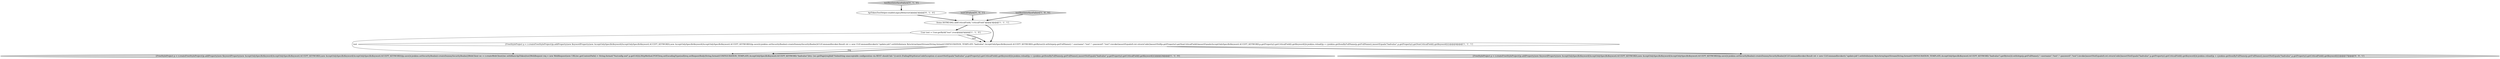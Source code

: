 digraph {
6 [style = filled, label = "testRestInterfaceFailure['0', '1', '0']", fillcolor = lightgray, shape = diamond image = "AAA0AAABBB2BBB"];
4 [style = filled, label = "User test = User.getById(\"test\",true)@@@5@@@['1', '1', '0']", fillcolor = white, shape = ellipse image = "AAA0AAABBB1BBB"];
0 [style = filled, label = "{FreeStyleProject p = r.createFreeStyleProject()p.addProperty(new KeywordProperty(new AcceptOnlySpecificKeyword(AcceptOnlySpecificKeyword.ACCEPT_KEYWORD),new AcceptOnlySpecificKeyword(AcceptOnlySpecificKeyword.ACCEPT_KEYWORD)))p.save()r.jenkins.setSecurityRealm(r.createDummySecurityRealm())WebClient wc = r.createWebClient()wc.withBasicApiToken(test)WebRequest req = new WebRequest(new URL(wc.getContextPath() + String.format(\"%s/config.xml\",p.getUrl())),HttpMethod.POST)req.setEncodingType(null)req.setRequestBody(String.format(CONFIGURATION_TEMPLATE,AcceptOnlySpecificKeyword.ACCEPT_KEYWORD,\"badvalue\"))try {wc.getPage(req)fail(\"Submitting unacceptable configuration via REST should fail.\")}catch (FailingHttpStatusCodeException e) assertNotEquals(\"badvalue\",p.getProperty().getCriticalField().getKeyword())r.jenkins.reload()p = r.jenkins.getItemByFullName(p.getFullName(),)assertNotEquals(\"badvalue\",p.getProperty().getCriticalField().getKeyword())}@@@24@@@['1', '1', '0']", fillcolor = lightgray, shape = ellipse image = "AAA0AAABBB1BBB"];
8 [style = filled, label = "testCliFailure['0', '0', '1']", fillcolor = lightgray, shape = diamond image = "AAA0AAABBB3BBB"];
7 [style = filled, label = "{FreeStyleProject p = r.createFreeStyleProject()p.addProperty(new KeywordProperty(new AcceptOnlySpecificKeyword(AcceptOnlySpecificKeyword.ACCEPT_KEYWORD),new AcceptOnlySpecificKeyword(AcceptOnlySpecificKeyword.ACCEPT_KEYWORD)))p.save()r.jenkins.setSecurityRealm(r.createDummySecurityRealm())CLICommandInvoker.Result ret = new CLICommandInvoker(r,\"update-job\").withStdin(new ByteArrayInputStream(String.format(CONFIGURATION_TEMPLATE,AcceptOnlySpecificKeyword.ACCEPT_KEYWORD,\"badvalue\").getBytes())).withArgs(p.getFullName(),\"--username\",\"test\",\"--password\",\"test\").invoke()assertNotEquals(0,ret.returnCode())assertNotEquals(\"badvalue\",p.getProperty().getCriticalField().getKeyword())r.jenkins.reload()p = r.jenkins.getItemByFullName(p.getFullName(),)assertNotEquals(\"badvalue\",p.getProperty().getCriticalField().getKeyword())}@@@17@@@['0', '0', '1']", fillcolor = lightgray, shape = ellipse image = "AAA0AAABBB3BBB"];
3 [style = filled, label = "Items.XSTREAM2.addCriticalField(,\"criticalField\")@@@3@@@['1', '1', '1']", fillcolor = white, shape = ellipse image = "AAA0AAABBB1BBB"];
5 [style = filled, label = "ApiTokenTestHelper.enableLegacyBehavior()@@@3@@@['0', '1', '0']", fillcolor = white, shape = ellipse image = "AAA1AAABBB2BBB"];
2 [style = filled, label = "{FreeStyleProject p = r.createFreeStyleProject()p.addProperty(new KeywordProperty(new AcceptOnlySpecificKeyword(AcceptOnlySpecificKeyword.ACCEPT_KEYWORD),new AcceptOnlySpecificKeyword(AcceptOnlySpecificKeyword.ACCEPT_KEYWORD)))p.save()r.jenkins.setSecurityRealm(r.createDummySecurityRealm())CLICommandInvoker.Result ret = new CLICommandInvoker(r,\"update-job\").withStdin(new ByteArrayInputStream(String.format(CONFIGURATION_TEMPLATE,\"badvalue\",AcceptOnlySpecificKeyword.ACCEPT_KEYWORD).getBytes())).withArgs(p.getFullName(),\"--username\",\"test\",\"--password\",\"test\").invoke()assertEquals(0,ret.returnCode())assertNull(p.getProperty().getNonCriticalField())assertEquals(AcceptOnlySpecificKeyword.ACCEPT_KEYWORD,p.getProperty().getCriticalField().getKeyword())r.jenkins.reload()p = r.jenkins.getItemByFullName(p.getFullName(),)assertEquals(\"badvalue\",p.getProperty().getNonCriticalField().getKeyword())}@@@4@@@['1', '1', '1']", fillcolor = white, shape = ellipse image = "AAA0AAABBB1BBB"];
1 [style = filled, label = "testRestInterfaceFailure['1', '0', '0']", fillcolor = lightgray, shape = diamond image = "AAA0AAABBB1BBB"];
2->0 [style = solid, label="req"];
8->3 [style = bold, label=""];
2->0 [style = bold, label=""];
5->3 [style = bold, label=""];
1->3 [style = bold, label=""];
4->2 [style = solid, label="test"];
3->4 [style = bold, label=""];
3->2 [style = bold, label=""];
2->7 [style = bold, label=""];
6->5 [style = bold, label=""];
4->2 [style = bold, label=""];
4->0 [style = solid, label="test"];
}
